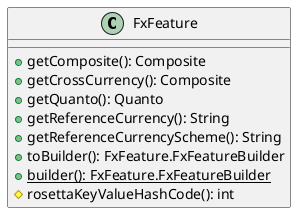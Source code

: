 @startuml

    class FxFeature [[FxFeature.html]] {
        +getComposite(): Composite
        +getCrossCurrency(): Composite
        +getQuanto(): Quanto
        +getReferenceCurrency(): String
        +getReferenceCurrencyScheme(): String
        +toBuilder(): FxFeature.FxFeatureBuilder
        {static} +builder(): FxFeature.FxFeatureBuilder
        #rosettaKeyValueHashCode(): int
    }

@enduml
